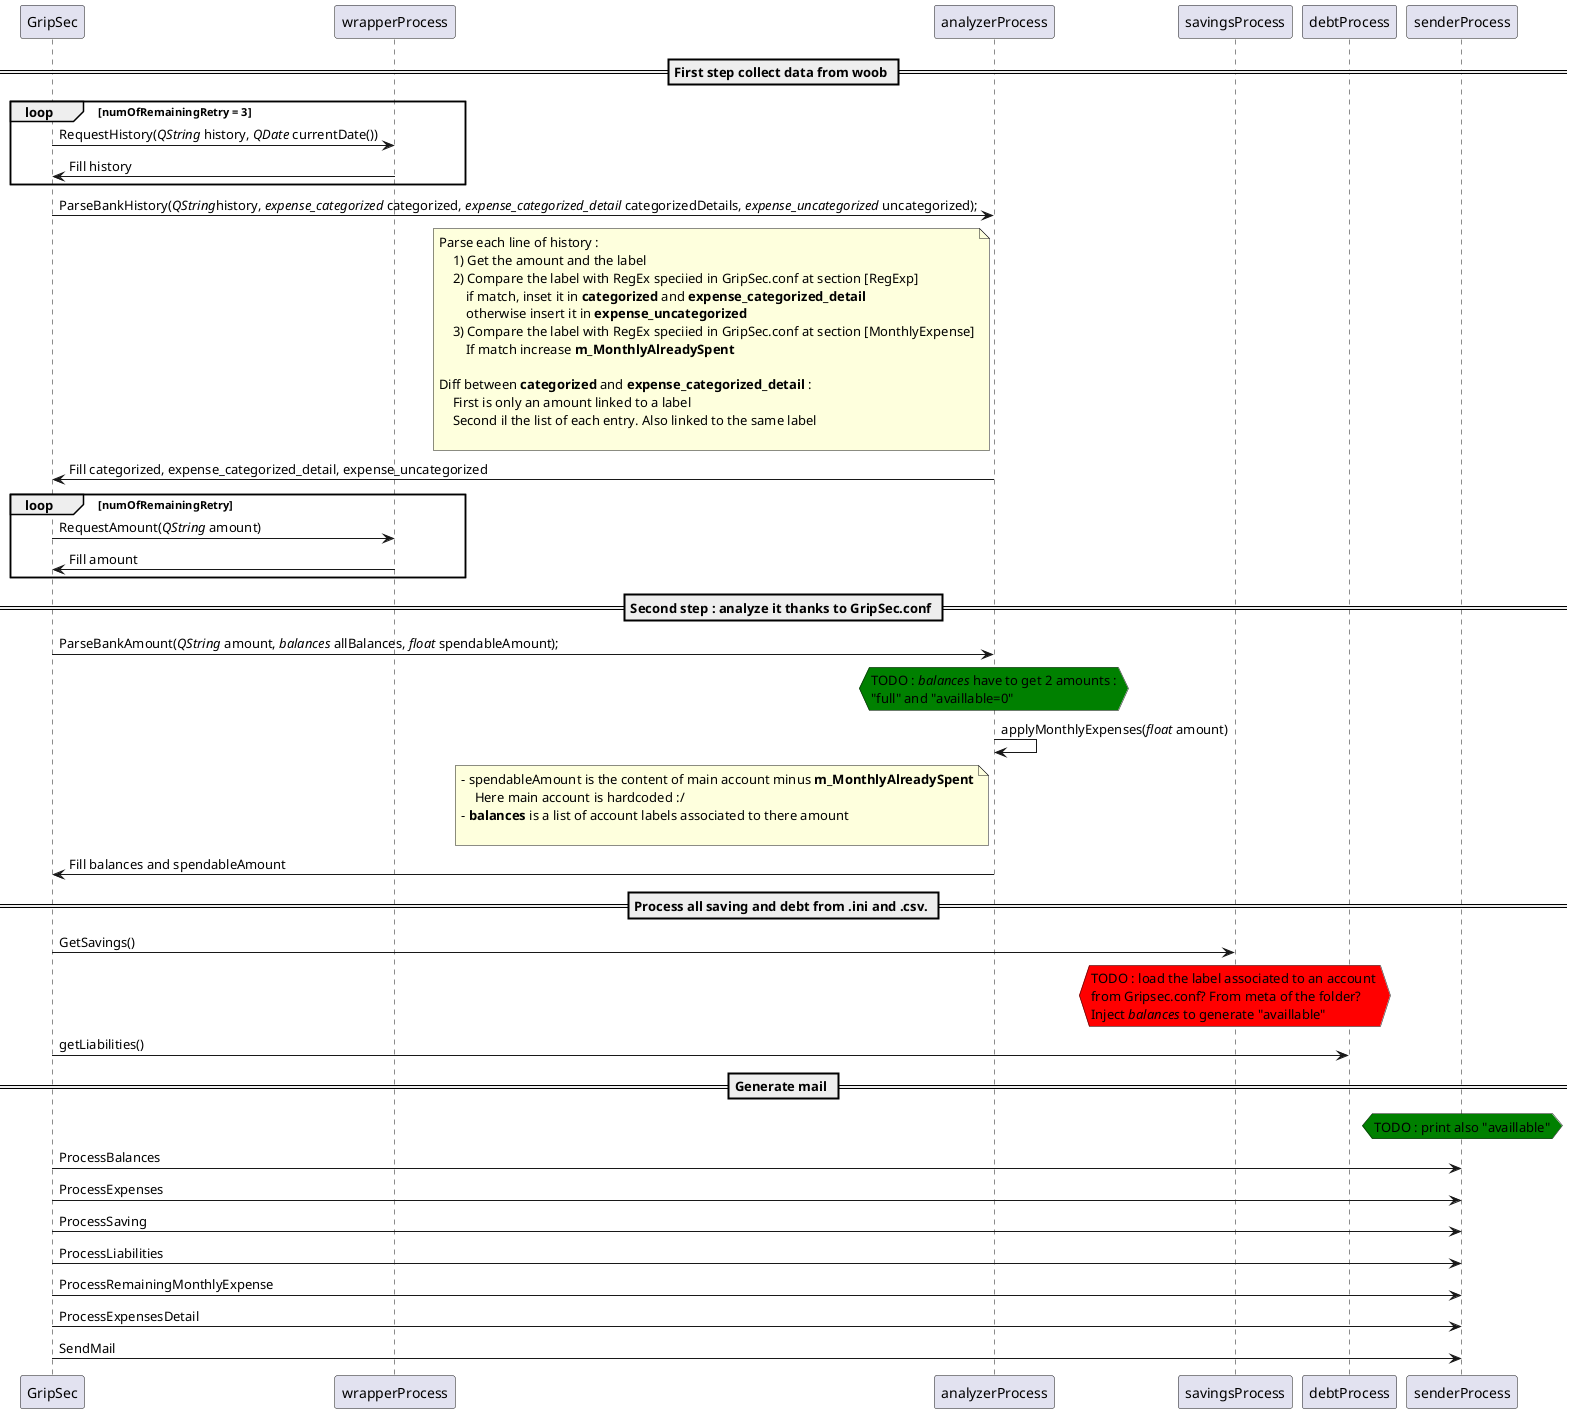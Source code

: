 @startuml Bankbutler
== First step collect data from woob ==
loop numOfRemainingRetry = 3
    GripSec -> wrapperProcess: RequestHistory(<i>QString</i> history, <i>QDate</i> currentDate())
    wrapperProcess -> GripSec : Fill history
end

GripSec -> analyzerProcess : ParseBankHistory(<i>QString</i>history, <i>expense_categorized</i> categorized, <i>expense_categorized_detail</i> categorizedDetails, <i>expense_uncategorized</i> uncategorized);
note left of analyzerProcess
    Parse each line of history :
        1) Get the amount and the label
        2) Compare the label with RegEx speciied in GripSec.conf at section [RegExp]
            if match, inset it in <b>categorized</b> and <b>expense_categorized_detail</b>
            otherwise insert it in <b>expense_uncategorized</b>
        3) Compare the label with RegEx speciied in GripSec.conf at section [MonthlyExpense]
            If match increase <b>m_MonthlyAlreadySpent</b>

    Diff between <b>categorized</b> and <b>expense_categorized_detail</b> :
        First is only an amount linked to a label
        Second il the list of each entry. Also linked to the same label

end note
analyzerProcess -> GripSec : Fill categorized, expense_categorized_detail, expense_uncategorized

loop numOfRemainingRetry
    GripSec -> wrapperProcess: RequestAmount(<i>QString</i> amount)
    wrapperProcess -> GripSec : Fill amount 
end

== Second step : analyze it thanks to GripSec.conf ==

GripSec -> analyzerProcess : ParseBankAmount(<i>QString</i> amount, <i>balances</i> allBalances, <i>float</i> spendableAmount);

hnote over analyzerProcess #Green
    TODO : <i>balances</i> have to get 2 amounts :
    "full" and "availlable=0"
end note


analyzerProcess -> analyzerProcess : applyMonthlyExpenses(<i>float</i> amount)
note left of analyzerProcess
    - spendableAmount is the content of main account minus <b>m_MonthlyAlreadySpent</b>
        Here main account is hardcoded :/
    - <b>balances</b> is a list of account labels associated to there amount
    
end note
analyzerProcess -> GripSec : Fill balances and spendableAmount

== Process all saving and debt from .ini and .csv. ==

GripSec -> savingsProcess : GetSavings()
hnote over savingsProcess #Red
    TODO : load the label associated to an account 
    from Gripsec.conf? From meta of the folder?
    Inject <i>balances</i> to generate "availlable"
end note
GripSec -> debtProcess : getLiabilities()

== Generate mail ==
hnote over senderProcess #Green
    TODO : print also "availlable"
end note
GripSec -> senderProcess : ProcessBalances
GripSec -> senderProcess : ProcessExpenses
GripSec -> senderProcess : ProcessSaving
GripSec -> senderProcess : ProcessLiabilities
GripSec -> senderProcess : ProcessRemainingMonthlyExpense
GripSec -> senderProcess : ProcessExpensesDetail
GripSec -> senderProcess : SendMail




@enduml

